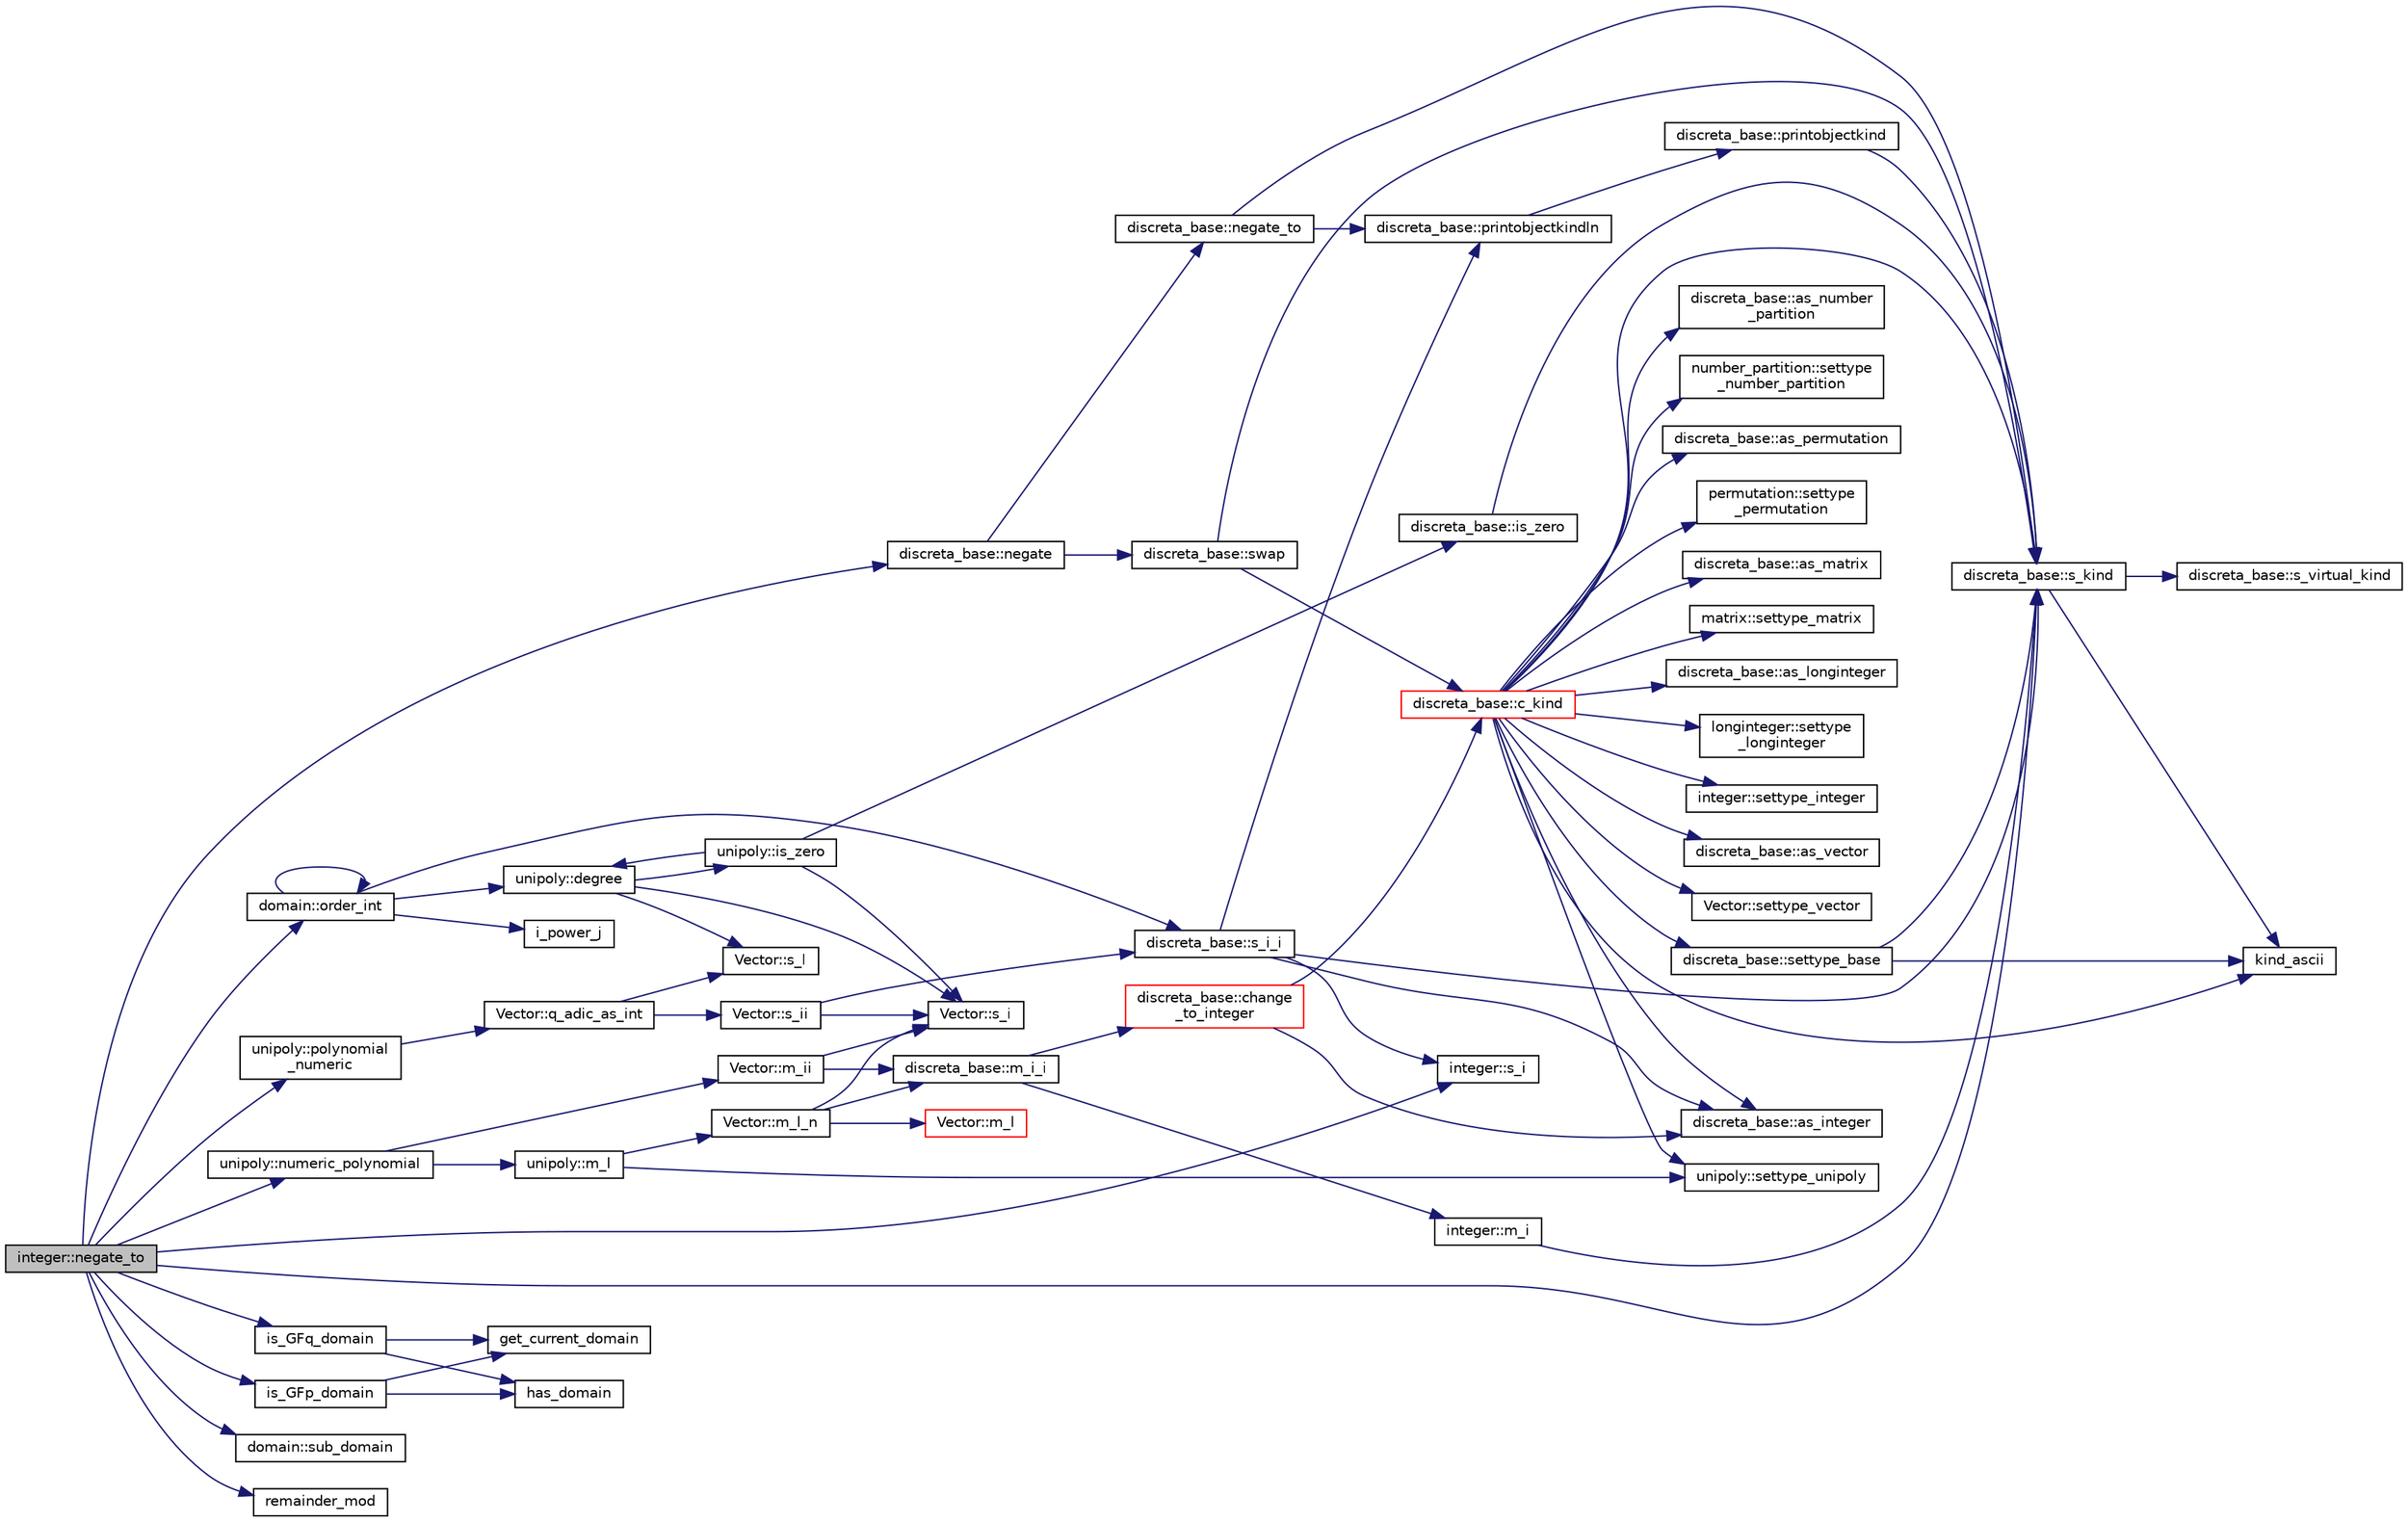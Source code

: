 digraph "integer::negate_to"
{
  edge [fontname="Helvetica",fontsize="10",labelfontname="Helvetica",labelfontsize="10"];
  node [fontname="Helvetica",fontsize="10",shape=record];
  rankdir="LR";
  Node1587 [label="integer::negate_to",height=0.2,width=0.4,color="black", fillcolor="grey75", style="filled", fontcolor="black"];
  Node1587 -> Node1588 [color="midnightblue",fontsize="10",style="solid",fontname="Helvetica"];
  Node1588 [label="discreta_base::s_kind",height=0.2,width=0.4,color="black", fillcolor="white", style="filled",URL="$d7/d71/classdiscreta__base.html#a8a830025c74adbbc3362418a7c2ba157"];
  Node1588 -> Node1589 [color="midnightblue",fontsize="10",style="solid",fontname="Helvetica"];
  Node1589 [label="discreta_base::s_virtual_kind",height=0.2,width=0.4,color="black", fillcolor="white", style="filled",URL="$d7/d71/classdiscreta__base.html#a52778a6d6943a468be083d0785d418fb"];
  Node1588 -> Node1590 [color="midnightblue",fontsize="10",style="solid",fontname="Helvetica"];
  Node1590 [label="kind_ascii",height=0.2,width=0.4,color="black", fillcolor="white", style="filled",URL="$d9/d60/discreta_8h.html#ad0ce825a9f29bc6cec27e1b64cfe27bf"];
  Node1587 -> Node1591 [color="midnightblue",fontsize="10",style="solid",fontname="Helvetica"];
  Node1591 [label="is_GFq_domain",height=0.2,width=0.4,color="black", fillcolor="white", style="filled",URL="$d9/d60/discreta_8h.html#af695b4599bda7a0400772172c9eeff64"];
  Node1591 -> Node1592 [color="midnightblue",fontsize="10",style="solid",fontname="Helvetica"];
  Node1592 [label="has_domain",height=0.2,width=0.4,color="black", fillcolor="white", style="filled",URL="$db/d2f/domain_8_c.html#af7df1c554310c6214b2900bf6ca7ac81"];
  Node1591 -> Node1593 [color="midnightblue",fontsize="10",style="solid",fontname="Helvetica"];
  Node1593 [label="get_current_domain",height=0.2,width=0.4,color="black", fillcolor="white", style="filled",URL="$db/d2f/domain_8_c.html#a80481fde3a59aaeeb648f8c5392269f7"];
  Node1587 -> Node1594 [color="midnightblue",fontsize="10",style="solid",fontname="Helvetica"];
  Node1594 [label="domain::sub_domain",height=0.2,width=0.4,color="black", fillcolor="white", style="filled",URL="$de/d3b/classdomain.html#a07bc19f58d063402df0290c9a9ac8c57"];
  Node1587 -> Node1595 [color="midnightblue",fontsize="10",style="solid",fontname="Helvetica"];
  Node1595 [label="domain::order_int",height=0.2,width=0.4,color="black", fillcolor="white", style="filled",URL="$de/d3b/classdomain.html#aa8dcedfd93e3a8db0069a08b9f0bfff7"];
  Node1595 -> Node1596 [color="midnightblue",fontsize="10",style="solid",fontname="Helvetica"];
  Node1596 [label="discreta_base::s_i_i",height=0.2,width=0.4,color="black", fillcolor="white", style="filled",URL="$d7/d71/classdiscreta__base.html#aadb92c01fbe69b3034b0214b33fbc735"];
  Node1596 -> Node1588 [color="midnightblue",fontsize="10",style="solid",fontname="Helvetica"];
  Node1596 -> Node1597 [color="midnightblue",fontsize="10",style="solid",fontname="Helvetica"];
  Node1597 [label="discreta_base::printobjectkindln",height=0.2,width=0.4,color="black", fillcolor="white", style="filled",URL="$d7/d71/classdiscreta__base.html#a677ccc8f392ebedde05e453f8cf59559"];
  Node1597 -> Node1598 [color="midnightblue",fontsize="10",style="solid",fontname="Helvetica"];
  Node1598 [label="discreta_base::printobjectkind",height=0.2,width=0.4,color="black", fillcolor="white", style="filled",URL="$d7/d71/classdiscreta__base.html#aa75a1314aa706909b029664944904231"];
  Node1598 -> Node1588 [color="midnightblue",fontsize="10",style="solid",fontname="Helvetica"];
  Node1596 -> Node1599 [color="midnightblue",fontsize="10",style="solid",fontname="Helvetica"];
  Node1599 [label="discreta_base::as_integer",height=0.2,width=0.4,color="black", fillcolor="white", style="filled",URL="$d7/d71/classdiscreta__base.html#a00d7691eaf874fd283d942692fe8dd26"];
  Node1596 -> Node1600 [color="midnightblue",fontsize="10",style="solid",fontname="Helvetica"];
  Node1600 [label="integer::s_i",height=0.2,width=0.4,color="black", fillcolor="white", style="filled",URL="$d0/de5/classinteger.html#adf28e9f94d4c844adaa950deeb80b904"];
  Node1595 -> Node1595 [color="midnightblue",fontsize="10",style="solid",fontname="Helvetica"];
  Node1595 -> Node1601 [color="midnightblue",fontsize="10",style="solid",fontname="Helvetica"];
  Node1601 [label="unipoly::degree",height=0.2,width=0.4,color="black", fillcolor="white", style="filled",URL="$d1/d89/classunipoly.html#ab2b9692ea17ce32c0c8f2cc246517e37"];
  Node1601 -> Node1602 [color="midnightblue",fontsize="10",style="solid",fontname="Helvetica"];
  Node1602 [label="Vector::s_l",height=0.2,width=0.4,color="black", fillcolor="white", style="filled",URL="$d5/db2/class_vector.html#ad2dc082288f858d22a528832289e0704"];
  Node1601 -> Node1603 [color="midnightblue",fontsize="10",style="solid",fontname="Helvetica"];
  Node1603 [label="Vector::s_i",height=0.2,width=0.4,color="black", fillcolor="white", style="filled",URL="$d5/db2/class_vector.html#a1c4fe1752523df8119f70dd550244871"];
  Node1601 -> Node1604 [color="midnightblue",fontsize="10",style="solid",fontname="Helvetica"];
  Node1604 [label="unipoly::is_zero",height=0.2,width=0.4,color="black", fillcolor="white", style="filled",URL="$d1/d89/classunipoly.html#a7bff4146466929655bf2bcfd42c682cf"];
  Node1604 -> Node1601 [color="midnightblue",fontsize="10",style="solid",fontname="Helvetica"];
  Node1604 -> Node1603 [color="midnightblue",fontsize="10",style="solid",fontname="Helvetica"];
  Node1604 -> Node1605 [color="midnightblue",fontsize="10",style="solid",fontname="Helvetica"];
  Node1605 [label="discreta_base::is_zero",height=0.2,width=0.4,color="black", fillcolor="white", style="filled",URL="$d7/d71/classdiscreta__base.html#ac75f6bdc1ba1b406e26cf921adfd9864"];
  Node1605 -> Node1588 [color="midnightblue",fontsize="10",style="solid",fontname="Helvetica"];
  Node1595 -> Node1606 [color="midnightblue",fontsize="10",style="solid",fontname="Helvetica"];
  Node1606 [label="i_power_j",height=0.2,width=0.4,color="black", fillcolor="white", style="filled",URL="$de/dc5/algebra__and__number__theory_8h.html#a39b321523e8957d701618bb5cac542b5"];
  Node1587 -> Node1607 [color="midnightblue",fontsize="10",style="solid",fontname="Helvetica"];
  Node1607 [label="unipoly::numeric_polynomial",height=0.2,width=0.4,color="black", fillcolor="white", style="filled",URL="$d1/d89/classunipoly.html#a5066ce0b3206afcdd299c4079394e190"];
  Node1607 -> Node1608 [color="midnightblue",fontsize="10",style="solid",fontname="Helvetica"];
  Node1608 [label="unipoly::m_l",height=0.2,width=0.4,color="black", fillcolor="white", style="filled",URL="$d1/d89/classunipoly.html#a776ccf5b98954c5212b684944ab5d725"];
  Node1608 -> Node1609 [color="midnightblue",fontsize="10",style="solid",fontname="Helvetica"];
  Node1609 [label="Vector::m_l_n",height=0.2,width=0.4,color="black", fillcolor="white", style="filled",URL="$d5/db2/class_vector.html#a5c7c126e6266ecdc832c5ce5bc1cca2f"];
  Node1609 -> Node1610 [color="midnightblue",fontsize="10",style="solid",fontname="Helvetica"];
  Node1610 [label="Vector::m_l",height=0.2,width=0.4,color="red", fillcolor="white", style="filled",URL="$d5/db2/class_vector.html#a00f5520c2a6b4f5282a1a8bcf8ea74eb"];
  Node1609 -> Node1603 [color="midnightblue",fontsize="10",style="solid",fontname="Helvetica"];
  Node1609 -> Node1654 [color="midnightblue",fontsize="10",style="solid",fontname="Helvetica"];
  Node1654 [label="discreta_base::m_i_i",height=0.2,width=0.4,color="black", fillcolor="white", style="filled",URL="$d7/d71/classdiscreta__base.html#aa231464a9d4bc233f66608021c9ad997"];
  Node1654 -> Node1655 [color="midnightblue",fontsize="10",style="solid",fontname="Helvetica"];
  Node1655 [label="discreta_base::change\l_to_integer",height=0.2,width=0.4,color="red", fillcolor="white", style="filled",URL="$d7/d71/classdiscreta__base.html#a58a5a5bd8f8e6f2dd7b4483b66dc7bb9"];
  Node1655 -> Node1656 [color="midnightblue",fontsize="10",style="solid",fontname="Helvetica"];
  Node1656 [label="discreta_base::c_kind",height=0.2,width=0.4,color="red", fillcolor="white", style="filled",URL="$d7/d71/classdiscreta__base.html#adc2ff61589c2d083688e7a43f333cb62"];
  Node1656 -> Node1657 [color="midnightblue",fontsize="10",style="solid",fontname="Helvetica"];
  Node1657 [label="discreta_base::settype_base",height=0.2,width=0.4,color="black", fillcolor="white", style="filled",URL="$d7/d71/classdiscreta__base.html#a4f42899a89447d1c3993ea07c38f8ad4"];
  Node1657 -> Node1588 [color="midnightblue",fontsize="10",style="solid",fontname="Helvetica"];
  Node1657 -> Node1590 [color="midnightblue",fontsize="10",style="solid",fontname="Helvetica"];
  Node1656 -> Node1599 [color="midnightblue",fontsize="10",style="solid",fontname="Helvetica"];
  Node1656 -> Node1658 [color="midnightblue",fontsize="10",style="solid",fontname="Helvetica"];
  Node1658 [label="integer::settype_integer",height=0.2,width=0.4,color="black", fillcolor="white", style="filled",URL="$d0/de5/classinteger.html#a6265c65ef311229acd513d748faba796"];
  Node1656 -> Node1616 [color="midnightblue",fontsize="10",style="solid",fontname="Helvetica"];
  Node1616 [label="discreta_base::as_vector",height=0.2,width=0.4,color="black", fillcolor="white", style="filled",URL="$d7/d71/classdiscreta__base.html#a7bdd6cae39c380b128ee9e17e42cf020"];
  Node1656 -> Node1659 [color="midnightblue",fontsize="10",style="solid",fontname="Helvetica"];
  Node1659 [label="Vector::settype_vector",height=0.2,width=0.4,color="black", fillcolor="white", style="filled",URL="$d5/db2/class_vector.html#a34e0d00b18c051f23904a8429fa6c8b4"];
  Node1656 -> Node1619 [color="midnightblue",fontsize="10",style="solid",fontname="Helvetica"];
  Node1619 [label="discreta_base::as_number\l_partition",height=0.2,width=0.4,color="black", fillcolor="white", style="filled",URL="$d7/d71/classdiscreta__base.html#a307aa09de0e925d46697707968ffab00"];
  Node1656 -> Node1660 [color="midnightblue",fontsize="10",style="solid",fontname="Helvetica"];
  Node1660 [label="number_partition::settype\l_number_partition",height=0.2,width=0.4,color="black", fillcolor="white", style="filled",URL="$df/d50/classnumber__partition.html#a3aaec1b557758f643ffc8555bbc358be"];
  Node1656 -> Node1621 [color="midnightblue",fontsize="10",style="solid",fontname="Helvetica"];
  Node1621 [label="discreta_base::as_permutation",height=0.2,width=0.4,color="black", fillcolor="white", style="filled",URL="$d7/d71/classdiscreta__base.html#aa4e72f36a82984239b12ae831e131098"];
  Node1656 -> Node1661 [color="midnightblue",fontsize="10",style="solid",fontname="Helvetica"];
  Node1661 [label="permutation::settype\l_permutation",height=0.2,width=0.4,color="black", fillcolor="white", style="filled",URL="$d0/d08/classpermutation.html#af1eea29f86195cede9562e444664c28c"];
  Node1656 -> Node1623 [color="midnightblue",fontsize="10",style="solid",fontname="Helvetica"];
  Node1623 [label="discreta_base::as_matrix",height=0.2,width=0.4,color="black", fillcolor="white", style="filled",URL="$d7/d71/classdiscreta__base.html#ae4d7f56d917a4707b838fbffde6467ff"];
  Node1656 -> Node1662 [color="midnightblue",fontsize="10",style="solid",fontname="Helvetica"];
  Node1662 [label="matrix::settype_matrix",height=0.2,width=0.4,color="black", fillcolor="white", style="filled",URL="$d1/d8d/classmatrix.html#a1780283a64a789e4084d792683d276bb"];
  Node1656 -> Node1626 [color="midnightblue",fontsize="10",style="solid",fontname="Helvetica"];
  Node1626 [label="discreta_base::as_longinteger",height=0.2,width=0.4,color="black", fillcolor="white", style="filled",URL="$d7/d71/classdiscreta__base.html#a20a094639eb711b10c8694c51937f7cd"];
  Node1656 -> Node1663 [color="midnightblue",fontsize="10",style="solid",fontname="Helvetica"];
  Node1663 [label="longinteger::settype\l_longinteger",height=0.2,width=0.4,color="black", fillcolor="white", style="filled",URL="$d3/d71/classlonginteger.html#ae5f811ece8df31b9ff114368a18e1dc5"];
  Node1656 -> Node1665 [color="midnightblue",fontsize="10",style="solid",fontname="Helvetica"];
  Node1665 [label="unipoly::settype_unipoly",height=0.2,width=0.4,color="black", fillcolor="white", style="filled",URL="$d1/d89/classunipoly.html#a8db854fcc85c5e1150b1f1b1c005c95b"];
  Node1656 -> Node1590 [color="midnightblue",fontsize="10",style="solid",fontname="Helvetica"];
  Node1656 -> Node1588 [color="midnightblue",fontsize="10",style="solid",fontname="Helvetica"];
  Node1655 -> Node1599 [color="midnightblue",fontsize="10",style="solid",fontname="Helvetica"];
  Node1654 -> Node1678 [color="midnightblue",fontsize="10",style="solid",fontname="Helvetica"];
  Node1678 [label="integer::m_i",height=0.2,width=0.4,color="black", fillcolor="white", style="filled",URL="$d0/de5/classinteger.html#a869091f0a0f35f5354c8c4a70250e8a9"];
  Node1678 -> Node1588 [color="midnightblue",fontsize="10",style="solid",fontname="Helvetica"];
  Node1608 -> Node1665 [color="midnightblue",fontsize="10",style="solid",fontname="Helvetica"];
  Node1607 -> Node1679 [color="midnightblue",fontsize="10",style="solid",fontname="Helvetica"];
  Node1679 [label="Vector::m_ii",height=0.2,width=0.4,color="black", fillcolor="white", style="filled",URL="$d5/db2/class_vector.html#aa6a97eabb43f192a47947f4f6acbb04d"];
  Node1679 -> Node1603 [color="midnightblue",fontsize="10",style="solid",fontname="Helvetica"];
  Node1679 -> Node1654 [color="midnightblue",fontsize="10",style="solid",fontname="Helvetica"];
  Node1587 -> Node1600 [color="midnightblue",fontsize="10",style="solid",fontname="Helvetica"];
  Node1587 -> Node1680 [color="midnightblue",fontsize="10",style="solid",fontname="Helvetica"];
  Node1680 [label="discreta_base::negate",height=0.2,width=0.4,color="black", fillcolor="white", style="filled",URL="$d7/d71/classdiscreta__base.html#aac1be1125008f8a93a3083cd1a43878d"];
  Node1680 -> Node1681 [color="midnightblue",fontsize="10",style="solid",fontname="Helvetica"];
  Node1681 [label="discreta_base::negate_to",height=0.2,width=0.4,color="black", fillcolor="white", style="filled",URL="$d7/d71/classdiscreta__base.html#a65ad2034f2f4518d424b814974018a03"];
  Node1681 -> Node1588 [color="midnightblue",fontsize="10",style="solid",fontname="Helvetica"];
  Node1681 -> Node1597 [color="midnightblue",fontsize="10",style="solid",fontname="Helvetica"];
  Node1680 -> Node1682 [color="midnightblue",fontsize="10",style="solid",fontname="Helvetica"];
  Node1682 [label="discreta_base::swap",height=0.2,width=0.4,color="black", fillcolor="white", style="filled",URL="$d7/d71/classdiscreta__base.html#a2e8acbb9d3476675dac5b6a583b0293e"];
  Node1682 -> Node1588 [color="midnightblue",fontsize="10",style="solid",fontname="Helvetica"];
  Node1682 -> Node1656 [color="midnightblue",fontsize="10",style="solid",fontname="Helvetica"];
  Node1587 -> Node1683 [color="midnightblue",fontsize="10",style="solid",fontname="Helvetica"];
  Node1683 [label="unipoly::polynomial\l_numeric",height=0.2,width=0.4,color="black", fillcolor="white", style="filled",URL="$d1/d89/classunipoly.html#a07fbd1dbc9033a82bfa2fd2eb7358bda"];
  Node1683 -> Node1684 [color="midnightblue",fontsize="10",style="solid",fontname="Helvetica"];
  Node1684 [label="Vector::q_adic_as_int",height=0.2,width=0.4,color="black", fillcolor="white", style="filled",URL="$d5/db2/class_vector.html#a1dd5243e8eef929f252ce0eda998b2f1"];
  Node1684 -> Node1602 [color="midnightblue",fontsize="10",style="solid",fontname="Helvetica"];
  Node1684 -> Node1685 [color="midnightblue",fontsize="10",style="solid",fontname="Helvetica"];
  Node1685 [label="Vector::s_ii",height=0.2,width=0.4,color="black", fillcolor="white", style="filled",URL="$d5/db2/class_vector.html#a75d4942cc7b9794717b4846c10520db8"];
  Node1685 -> Node1603 [color="midnightblue",fontsize="10",style="solid",fontname="Helvetica"];
  Node1685 -> Node1596 [color="midnightblue",fontsize="10",style="solid",fontname="Helvetica"];
  Node1587 -> Node1686 [color="midnightblue",fontsize="10",style="solid",fontname="Helvetica"];
  Node1686 [label="is_GFp_domain",height=0.2,width=0.4,color="black", fillcolor="white", style="filled",URL="$d9/d60/discreta_8h.html#ab75527270302df466fc6f6e355775c13"];
  Node1686 -> Node1592 [color="midnightblue",fontsize="10",style="solid",fontname="Helvetica"];
  Node1686 -> Node1593 [color="midnightblue",fontsize="10",style="solid",fontname="Helvetica"];
  Node1587 -> Node1687 [color="midnightblue",fontsize="10",style="solid",fontname="Helvetica"];
  Node1687 [label="remainder_mod",height=0.2,width=0.4,color="black", fillcolor="white", style="filled",URL="$d9/d60/discreta_8h.html#ac52aeebf4f6b8dcb49f1d85f70f00e7d"];
}
